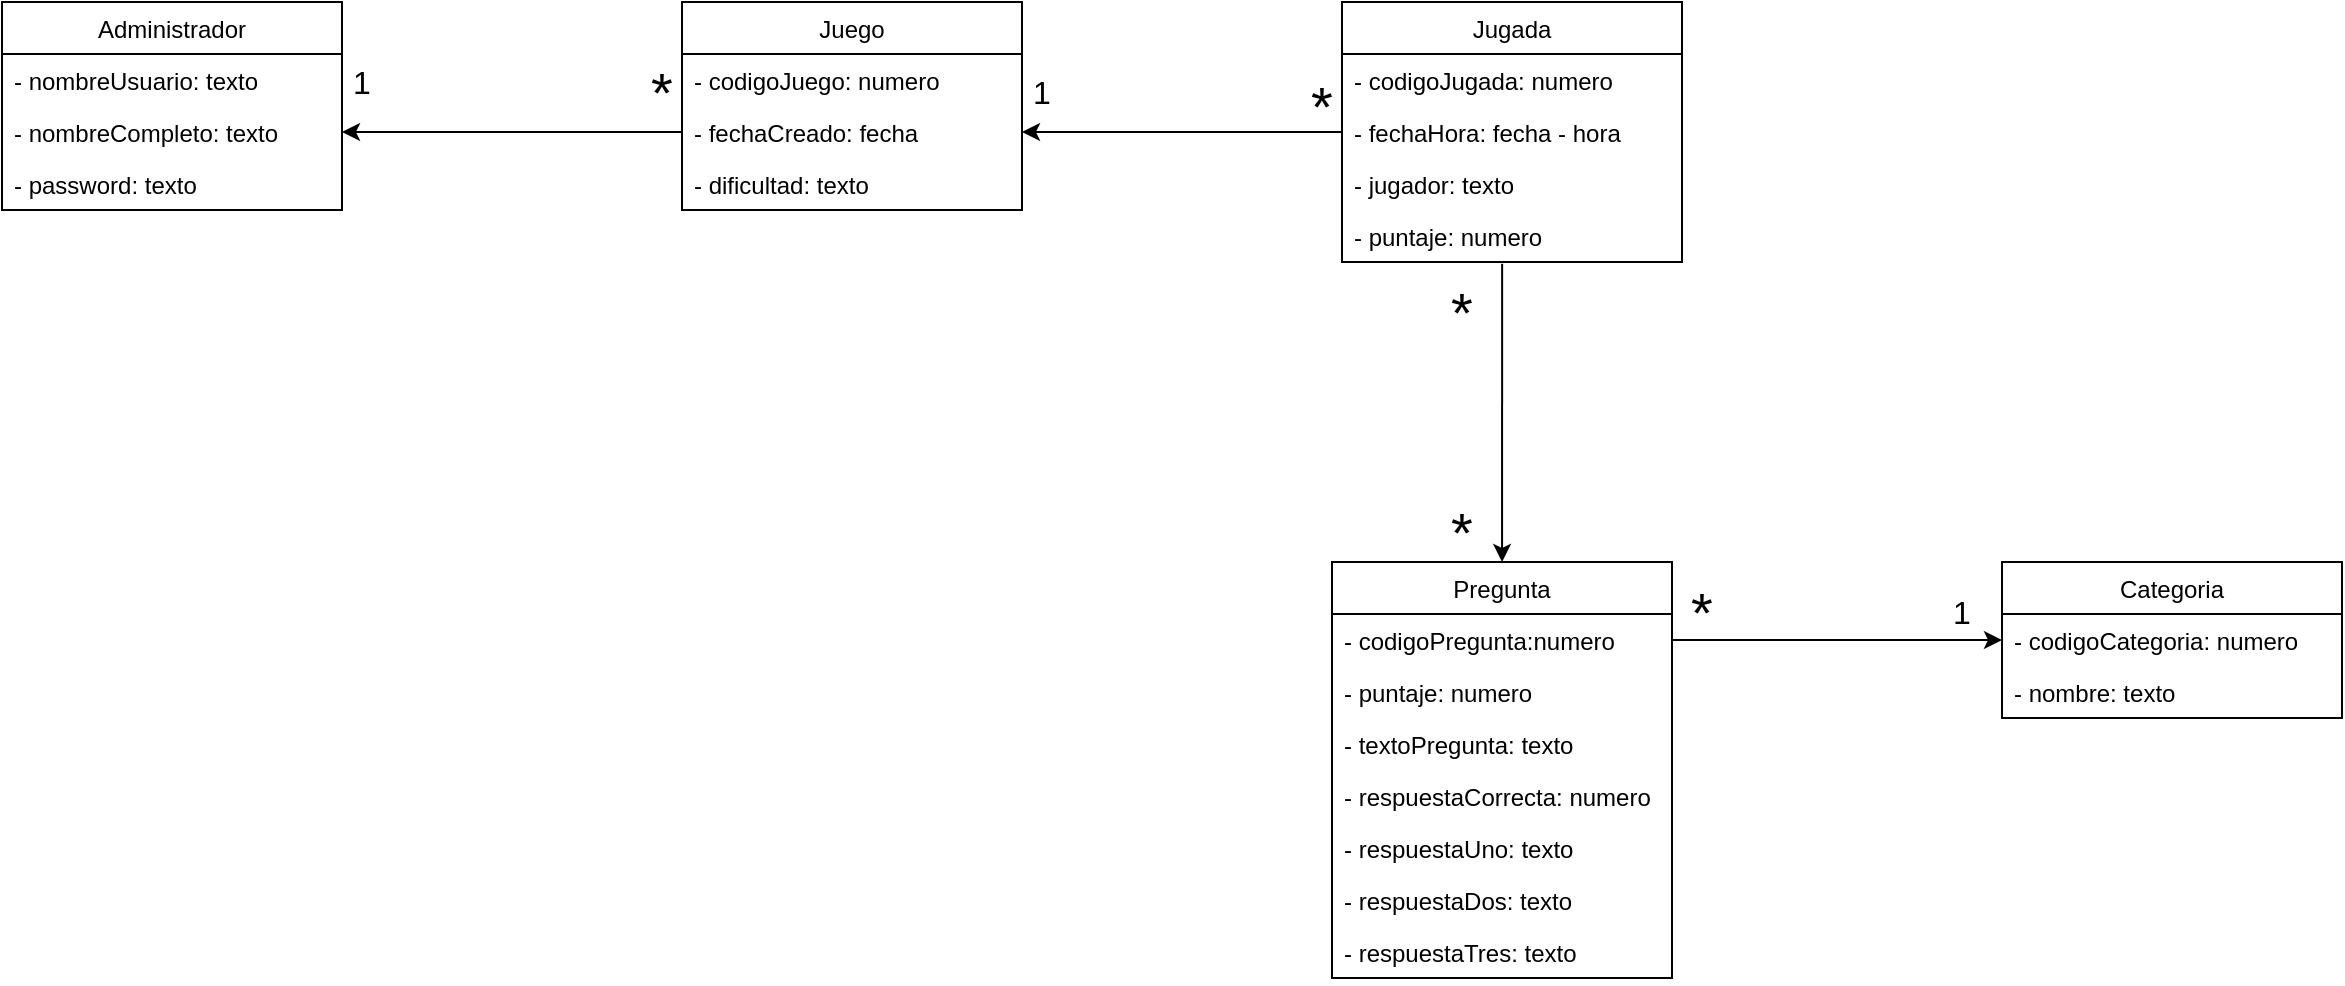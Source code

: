 <mxfile version="20.8.10" type="device"><diagram id="bnQcCAyIEk0VWTEGWCXR" name="Página-1"><mxGraphModel dx="1020" dy="504" grid="1" gridSize="10" guides="1" tooltips="1" connect="1" arrows="1" fold="1" page="1" pageScale="1" pageWidth="827" pageHeight="1169" math="0" shadow="0"><root><mxCell id="0"/><mxCell id="1" parent="0"/><mxCell id="mbuXDWg2Y14PGkqEaMVG-1" value="Administrador" style="swimlane;fontStyle=0;childLayout=stackLayout;horizontal=1;startSize=26;fillColor=none;horizontalStack=0;resizeParent=1;resizeParentMax=0;resizeLast=0;collapsible=1;marginBottom=0;" parent="1" vertex="1"><mxGeometry x="50" y="100" width="170" height="104" as="geometry"/></mxCell><mxCell id="mbuXDWg2Y14PGkqEaMVG-2" value="- nombreUsuario: texto" style="text;strokeColor=none;fillColor=none;align=left;verticalAlign=top;spacingLeft=4;spacingRight=4;overflow=hidden;rotatable=0;points=[[0,0.5],[1,0.5]];portConstraint=eastwest;" parent="mbuXDWg2Y14PGkqEaMVG-1" vertex="1"><mxGeometry y="26" width="170" height="26" as="geometry"/></mxCell><mxCell id="mbuXDWg2Y14PGkqEaMVG-3" value="- nombreCompleto: texto" style="text;strokeColor=none;fillColor=none;align=left;verticalAlign=top;spacingLeft=4;spacingRight=4;overflow=hidden;rotatable=0;points=[[0,0.5],[1,0.5]];portConstraint=eastwest;" parent="mbuXDWg2Y14PGkqEaMVG-1" vertex="1"><mxGeometry y="52" width="170" height="26" as="geometry"/></mxCell><mxCell id="mbuXDWg2Y14PGkqEaMVG-4" value="- password: texto" style="text;strokeColor=none;fillColor=none;align=left;verticalAlign=top;spacingLeft=4;spacingRight=4;overflow=hidden;rotatable=0;points=[[0,0.5],[1,0.5]];portConstraint=eastwest;" parent="mbuXDWg2Y14PGkqEaMVG-1" vertex="1"><mxGeometry y="78" width="170" height="26" as="geometry"/></mxCell><mxCell id="mbuXDWg2Y14PGkqEaMVG-5" value="Juego" style="swimlane;fontStyle=0;childLayout=stackLayout;horizontal=1;startSize=26;fillColor=none;horizontalStack=0;resizeParent=1;resizeParentMax=0;resizeLast=0;collapsible=1;marginBottom=0;" parent="1" vertex="1"><mxGeometry x="390" y="100" width="170" height="104" as="geometry"/></mxCell><mxCell id="mbuXDWg2Y14PGkqEaMVG-6" value="- codigoJuego: numero" style="text;strokeColor=none;fillColor=none;align=left;verticalAlign=top;spacingLeft=4;spacingRight=4;overflow=hidden;rotatable=0;points=[[0,0.5],[1,0.5]];portConstraint=eastwest;" parent="mbuXDWg2Y14PGkqEaMVG-5" vertex="1"><mxGeometry y="26" width="170" height="26" as="geometry"/></mxCell><mxCell id="mbuXDWg2Y14PGkqEaMVG-7" value="- fechaCreado: fecha" style="text;strokeColor=none;fillColor=none;align=left;verticalAlign=top;spacingLeft=4;spacingRight=4;overflow=hidden;rotatable=0;points=[[0,0.5],[1,0.5]];portConstraint=eastwest;" parent="mbuXDWg2Y14PGkqEaMVG-5" vertex="1"><mxGeometry y="52" width="170" height="26" as="geometry"/></mxCell><mxCell id="mbuXDWg2Y14PGkqEaMVG-8" value="- dificultad: texto" style="text;strokeColor=none;fillColor=none;align=left;verticalAlign=top;spacingLeft=4;spacingRight=4;overflow=hidden;rotatable=0;points=[[0,0.5],[1,0.5]];portConstraint=eastwest;" parent="mbuXDWg2Y14PGkqEaMVG-5" vertex="1"><mxGeometry y="78" width="170" height="26" as="geometry"/></mxCell><mxCell id="mbuXDWg2Y14PGkqEaMVG-9" value="Jugada" style="swimlane;fontStyle=0;childLayout=stackLayout;horizontal=1;startSize=26;fillColor=none;horizontalStack=0;resizeParent=1;resizeParentMax=0;resizeLast=0;collapsible=1;marginBottom=0;" parent="1" vertex="1"><mxGeometry x="720" y="100" width="170" height="130" as="geometry"/></mxCell><mxCell id="mbuXDWg2Y14PGkqEaMVG-10" value="- codigoJugada: numero" style="text;strokeColor=none;fillColor=none;align=left;verticalAlign=top;spacingLeft=4;spacingRight=4;overflow=hidden;rotatable=0;points=[[0,0.5],[1,0.5]];portConstraint=eastwest;" parent="mbuXDWg2Y14PGkqEaMVG-9" vertex="1"><mxGeometry y="26" width="170" height="26" as="geometry"/></mxCell><mxCell id="mbuXDWg2Y14PGkqEaMVG-11" value="- fechaHora: fecha - hora" style="text;strokeColor=none;fillColor=none;align=left;verticalAlign=top;spacingLeft=4;spacingRight=4;overflow=hidden;rotatable=0;points=[[0,0.5],[1,0.5]];portConstraint=eastwest;" parent="mbuXDWg2Y14PGkqEaMVG-9" vertex="1"><mxGeometry y="52" width="170" height="26" as="geometry"/></mxCell><mxCell id="mbuXDWg2Y14PGkqEaMVG-13" value="- jugador: texto" style="text;strokeColor=none;fillColor=none;align=left;verticalAlign=top;spacingLeft=4;spacingRight=4;overflow=hidden;rotatable=0;points=[[0,0.5],[1,0.5]];portConstraint=eastwest;" parent="mbuXDWg2Y14PGkqEaMVG-9" vertex="1"><mxGeometry y="78" width="170" height="26" as="geometry"/></mxCell><mxCell id="mbuXDWg2Y14PGkqEaMVG-12" value="- puntaje: numero" style="text;strokeColor=none;fillColor=none;align=left;verticalAlign=top;spacingLeft=4;spacingRight=4;overflow=hidden;rotatable=0;points=[[0,0.5],[1,0.5]];portConstraint=eastwest;" parent="mbuXDWg2Y14PGkqEaMVG-9" vertex="1"><mxGeometry y="104" width="170" height="26" as="geometry"/></mxCell><mxCell id="mbuXDWg2Y14PGkqEaMVG-14" value="Pregunta" style="swimlane;fontStyle=0;childLayout=stackLayout;horizontal=1;startSize=26;fillColor=none;horizontalStack=0;resizeParent=1;resizeParentMax=0;resizeLast=0;collapsible=1;marginBottom=0;" parent="1" vertex="1"><mxGeometry x="715" y="380" width="170" height="208" as="geometry"/></mxCell><mxCell id="mbuXDWg2Y14PGkqEaMVG-15" value="- codigoPregunta:numero" style="text;strokeColor=none;fillColor=none;align=left;verticalAlign=top;spacingLeft=4;spacingRight=4;overflow=hidden;rotatable=0;points=[[0,0.5],[1,0.5]];portConstraint=eastwest;" parent="mbuXDWg2Y14PGkqEaMVG-14" vertex="1"><mxGeometry y="26" width="170" height="26" as="geometry"/></mxCell><mxCell id="mbuXDWg2Y14PGkqEaMVG-16" value="- puntaje: numero" style="text;strokeColor=none;fillColor=none;align=left;verticalAlign=top;spacingLeft=4;spacingRight=4;overflow=hidden;rotatable=0;points=[[0,0.5],[1,0.5]];portConstraint=eastwest;" parent="mbuXDWg2Y14PGkqEaMVG-14" vertex="1"><mxGeometry y="52" width="170" height="26" as="geometry"/></mxCell><mxCell id="mbuXDWg2Y14PGkqEaMVG-17" value="- textoPregunta: texto" style="text;strokeColor=none;fillColor=none;align=left;verticalAlign=top;spacingLeft=4;spacingRight=4;overflow=hidden;rotatable=0;points=[[0,0.5],[1,0.5]];portConstraint=eastwest;" parent="mbuXDWg2Y14PGkqEaMVG-14" vertex="1"><mxGeometry y="78" width="170" height="26" as="geometry"/></mxCell><mxCell id="mbuXDWg2Y14PGkqEaMVG-19" value="- respuestaCorrecta: numero" style="text;strokeColor=none;fillColor=none;align=left;verticalAlign=top;spacingLeft=4;spacingRight=4;overflow=hidden;rotatable=0;points=[[0,0.5],[1,0.5]];portConstraint=eastwest;" parent="mbuXDWg2Y14PGkqEaMVG-14" vertex="1"><mxGeometry y="104" width="170" height="26" as="geometry"/></mxCell><mxCell id="mbuXDWg2Y14PGkqEaMVG-20" value="- respuestaUno: texto" style="text;strokeColor=none;fillColor=none;align=left;verticalAlign=top;spacingLeft=4;spacingRight=4;overflow=hidden;rotatable=0;points=[[0,0.5],[1,0.5]];portConstraint=eastwest;" parent="mbuXDWg2Y14PGkqEaMVG-14" vertex="1"><mxGeometry y="130" width="170" height="26" as="geometry"/></mxCell><mxCell id="mbuXDWg2Y14PGkqEaMVG-21" value="- respuestaDos: texto" style="text;strokeColor=none;fillColor=none;align=left;verticalAlign=top;spacingLeft=4;spacingRight=4;overflow=hidden;rotatable=0;points=[[0,0.5],[1,0.5]];portConstraint=eastwest;" parent="mbuXDWg2Y14PGkqEaMVG-14" vertex="1"><mxGeometry y="156" width="170" height="26" as="geometry"/></mxCell><mxCell id="mbuXDWg2Y14PGkqEaMVG-18" value="- respuestaTres: texto" style="text;strokeColor=none;fillColor=none;align=left;verticalAlign=top;spacingLeft=4;spacingRight=4;overflow=hidden;rotatable=0;points=[[0,0.5],[1,0.5]];portConstraint=eastwest;" parent="mbuXDWg2Y14PGkqEaMVG-14" vertex="1"><mxGeometry y="182" width="170" height="26" as="geometry"/></mxCell><mxCell id="mbuXDWg2Y14PGkqEaMVG-22" value="Categoria" style="swimlane;fontStyle=0;childLayout=stackLayout;horizontal=1;startSize=26;fillColor=none;horizontalStack=0;resizeParent=1;resizeParentMax=0;resizeLast=0;collapsible=1;marginBottom=0;" parent="1" vertex="1"><mxGeometry x="1050" y="380" width="170" height="78" as="geometry"/></mxCell><mxCell id="mbuXDWg2Y14PGkqEaMVG-23" value="- codigoCategoria: numero" style="text;strokeColor=none;fillColor=none;align=left;verticalAlign=top;spacingLeft=4;spacingRight=4;overflow=hidden;rotatable=0;points=[[0,0.5],[1,0.5]];portConstraint=eastwest;" parent="mbuXDWg2Y14PGkqEaMVG-22" vertex="1"><mxGeometry y="26" width="170" height="26" as="geometry"/></mxCell><mxCell id="mbuXDWg2Y14PGkqEaMVG-24" value="- nombre: texto" style="text;strokeColor=none;fillColor=none;align=left;verticalAlign=top;spacingLeft=4;spacingRight=4;overflow=hidden;rotatable=0;points=[[0,0.5],[1,0.5]];portConstraint=eastwest;" parent="mbuXDWg2Y14PGkqEaMVG-22" vertex="1"><mxGeometry y="52" width="170" height="26" as="geometry"/></mxCell><mxCell id="mbuXDWg2Y14PGkqEaMVG-28" value="" style="endArrow=none;html=1;rounded=0;exitX=1;exitY=0.5;exitDx=0;exitDy=0;entryX=0;entryY=0.5;entryDx=0;entryDy=0;startArrow=classic;startFill=1;" parent="1" source="mbuXDWg2Y14PGkqEaMVG-3" target="mbuXDWg2Y14PGkqEaMVG-7" edge="1"><mxGeometry width="50" height="50" relative="1" as="geometry"><mxPoint x="510" y="210" as="sourcePoint"/><mxPoint x="560" y="160" as="targetPoint"/></mxGeometry></mxCell><mxCell id="mbuXDWg2Y14PGkqEaMVG-29" value="" style="endArrow=none;html=1;rounded=0;exitX=1;exitY=0.5;exitDx=0;exitDy=0;entryX=0;entryY=0.5;entryDx=0;entryDy=0;startArrow=classic;startFill=1;" parent="1" source="mbuXDWg2Y14PGkqEaMVG-7" target="mbuXDWg2Y14PGkqEaMVG-11" edge="1"><mxGeometry width="50" height="50" relative="1" as="geometry"><mxPoint x="230" y="175" as="sourcePoint"/><mxPoint x="400" y="175" as="targetPoint"/></mxGeometry></mxCell><mxCell id="mbuXDWg2Y14PGkqEaMVG-30" value="" style="endArrow=classic;html=1;rounded=0;exitX=0.471;exitY=1.035;exitDx=0;exitDy=0;exitPerimeter=0;endFill=1;" parent="1" source="mbuXDWg2Y14PGkqEaMVG-12" target="mbuXDWg2Y14PGkqEaMVG-14" edge="1"><mxGeometry width="50" height="50" relative="1" as="geometry"><mxPoint x="570" y="175" as="sourcePoint"/><mxPoint x="730" y="175" as="targetPoint"/></mxGeometry></mxCell><mxCell id="mbuXDWg2Y14PGkqEaMVG-31" value="" style="endArrow=classic;html=1;rounded=0;exitX=1;exitY=0.5;exitDx=0;exitDy=0;entryX=0;entryY=0.5;entryDx=0;entryDy=0;endFill=1;" parent="1" source="mbuXDWg2Y14PGkqEaMVG-15" target="mbuXDWg2Y14PGkqEaMVG-23" edge="1"><mxGeometry width="50" height="50" relative="1" as="geometry"><mxPoint x="580" y="185" as="sourcePoint"/><mxPoint x="740" y="185" as="targetPoint"/></mxGeometry></mxCell><mxCell id="mbuXDWg2Y14PGkqEaMVG-33" value="&lt;font style=&quot;font-size: 28px;&quot;&gt;*&lt;/font&gt;" style="text;html=1;strokeColor=none;fillColor=none;align=center;verticalAlign=middle;whiteSpace=wrap;rounded=0;fontSize=16;" parent="1" vertex="1"><mxGeometry x="350" y="130" width="60" height="30" as="geometry"/></mxCell><mxCell id="mbuXDWg2Y14PGkqEaMVG-34" value="&lt;font style=&quot;font-size: 16px;&quot;&gt;1&lt;/font&gt;" style="text;html=1;strokeColor=none;fillColor=none;align=center;verticalAlign=middle;whiteSpace=wrap;rounded=0;" parent="1" vertex="1"><mxGeometry x="200" y="125" width="60" height="30" as="geometry"/></mxCell><mxCell id="mbuXDWg2Y14PGkqEaMVG-35" value="&lt;font style=&quot;font-size: 28px;&quot;&gt;*&lt;/font&gt;" style="text;html=1;strokeColor=none;fillColor=none;align=center;verticalAlign=middle;whiteSpace=wrap;rounded=0;fontSize=16;" parent="1" vertex="1"><mxGeometry x="750" y="350" width="60" height="30" as="geometry"/></mxCell><mxCell id="mbuXDWg2Y14PGkqEaMVG-36" value="&lt;font style=&quot;font-size: 16px;&quot;&gt;1&lt;/font&gt;" style="text;html=1;strokeColor=none;fillColor=none;align=center;verticalAlign=middle;whiteSpace=wrap;rounded=0;" parent="1" vertex="1"><mxGeometry x="540" y="130" width="60" height="30" as="geometry"/></mxCell><mxCell id="mbuXDWg2Y14PGkqEaMVG-37" value="&lt;font style=&quot;font-size: 28px;&quot;&gt;*&lt;/font&gt;" style="text;html=1;strokeColor=none;fillColor=none;align=center;verticalAlign=middle;whiteSpace=wrap;rounded=0;fontSize=16;" parent="1" vertex="1"><mxGeometry x="750" y="240" width="60" height="30" as="geometry"/></mxCell><mxCell id="mbuXDWg2Y14PGkqEaMVG-38" value="&lt;font style=&quot;font-size: 28px;&quot;&gt;*&lt;/font&gt;" style="text;html=1;strokeColor=none;fillColor=none;align=center;verticalAlign=middle;whiteSpace=wrap;rounded=0;fontSize=16;" parent="1" vertex="1"><mxGeometry x="680" y="137" width="60" height="30" as="geometry"/></mxCell><mxCell id="mbuXDWg2Y14PGkqEaMVG-39" value="&lt;font style=&quot;font-size: 28px;&quot;&gt;*&lt;/font&gt;" style="text;html=1;strokeColor=none;fillColor=none;align=center;verticalAlign=middle;whiteSpace=wrap;rounded=0;fontSize=16;" parent="1" vertex="1"><mxGeometry x="870" y="390" width="60" height="30" as="geometry"/></mxCell><mxCell id="mbuXDWg2Y14PGkqEaMVG-40" value="&lt;font style=&quot;font-size: 16px;&quot;&gt;1&lt;/font&gt;" style="text;html=1;strokeColor=none;fillColor=none;align=center;verticalAlign=middle;whiteSpace=wrap;rounded=0;" parent="1" vertex="1"><mxGeometry x="1000" y="390" width="60" height="30" as="geometry"/></mxCell></root></mxGraphModel></diagram></mxfile>